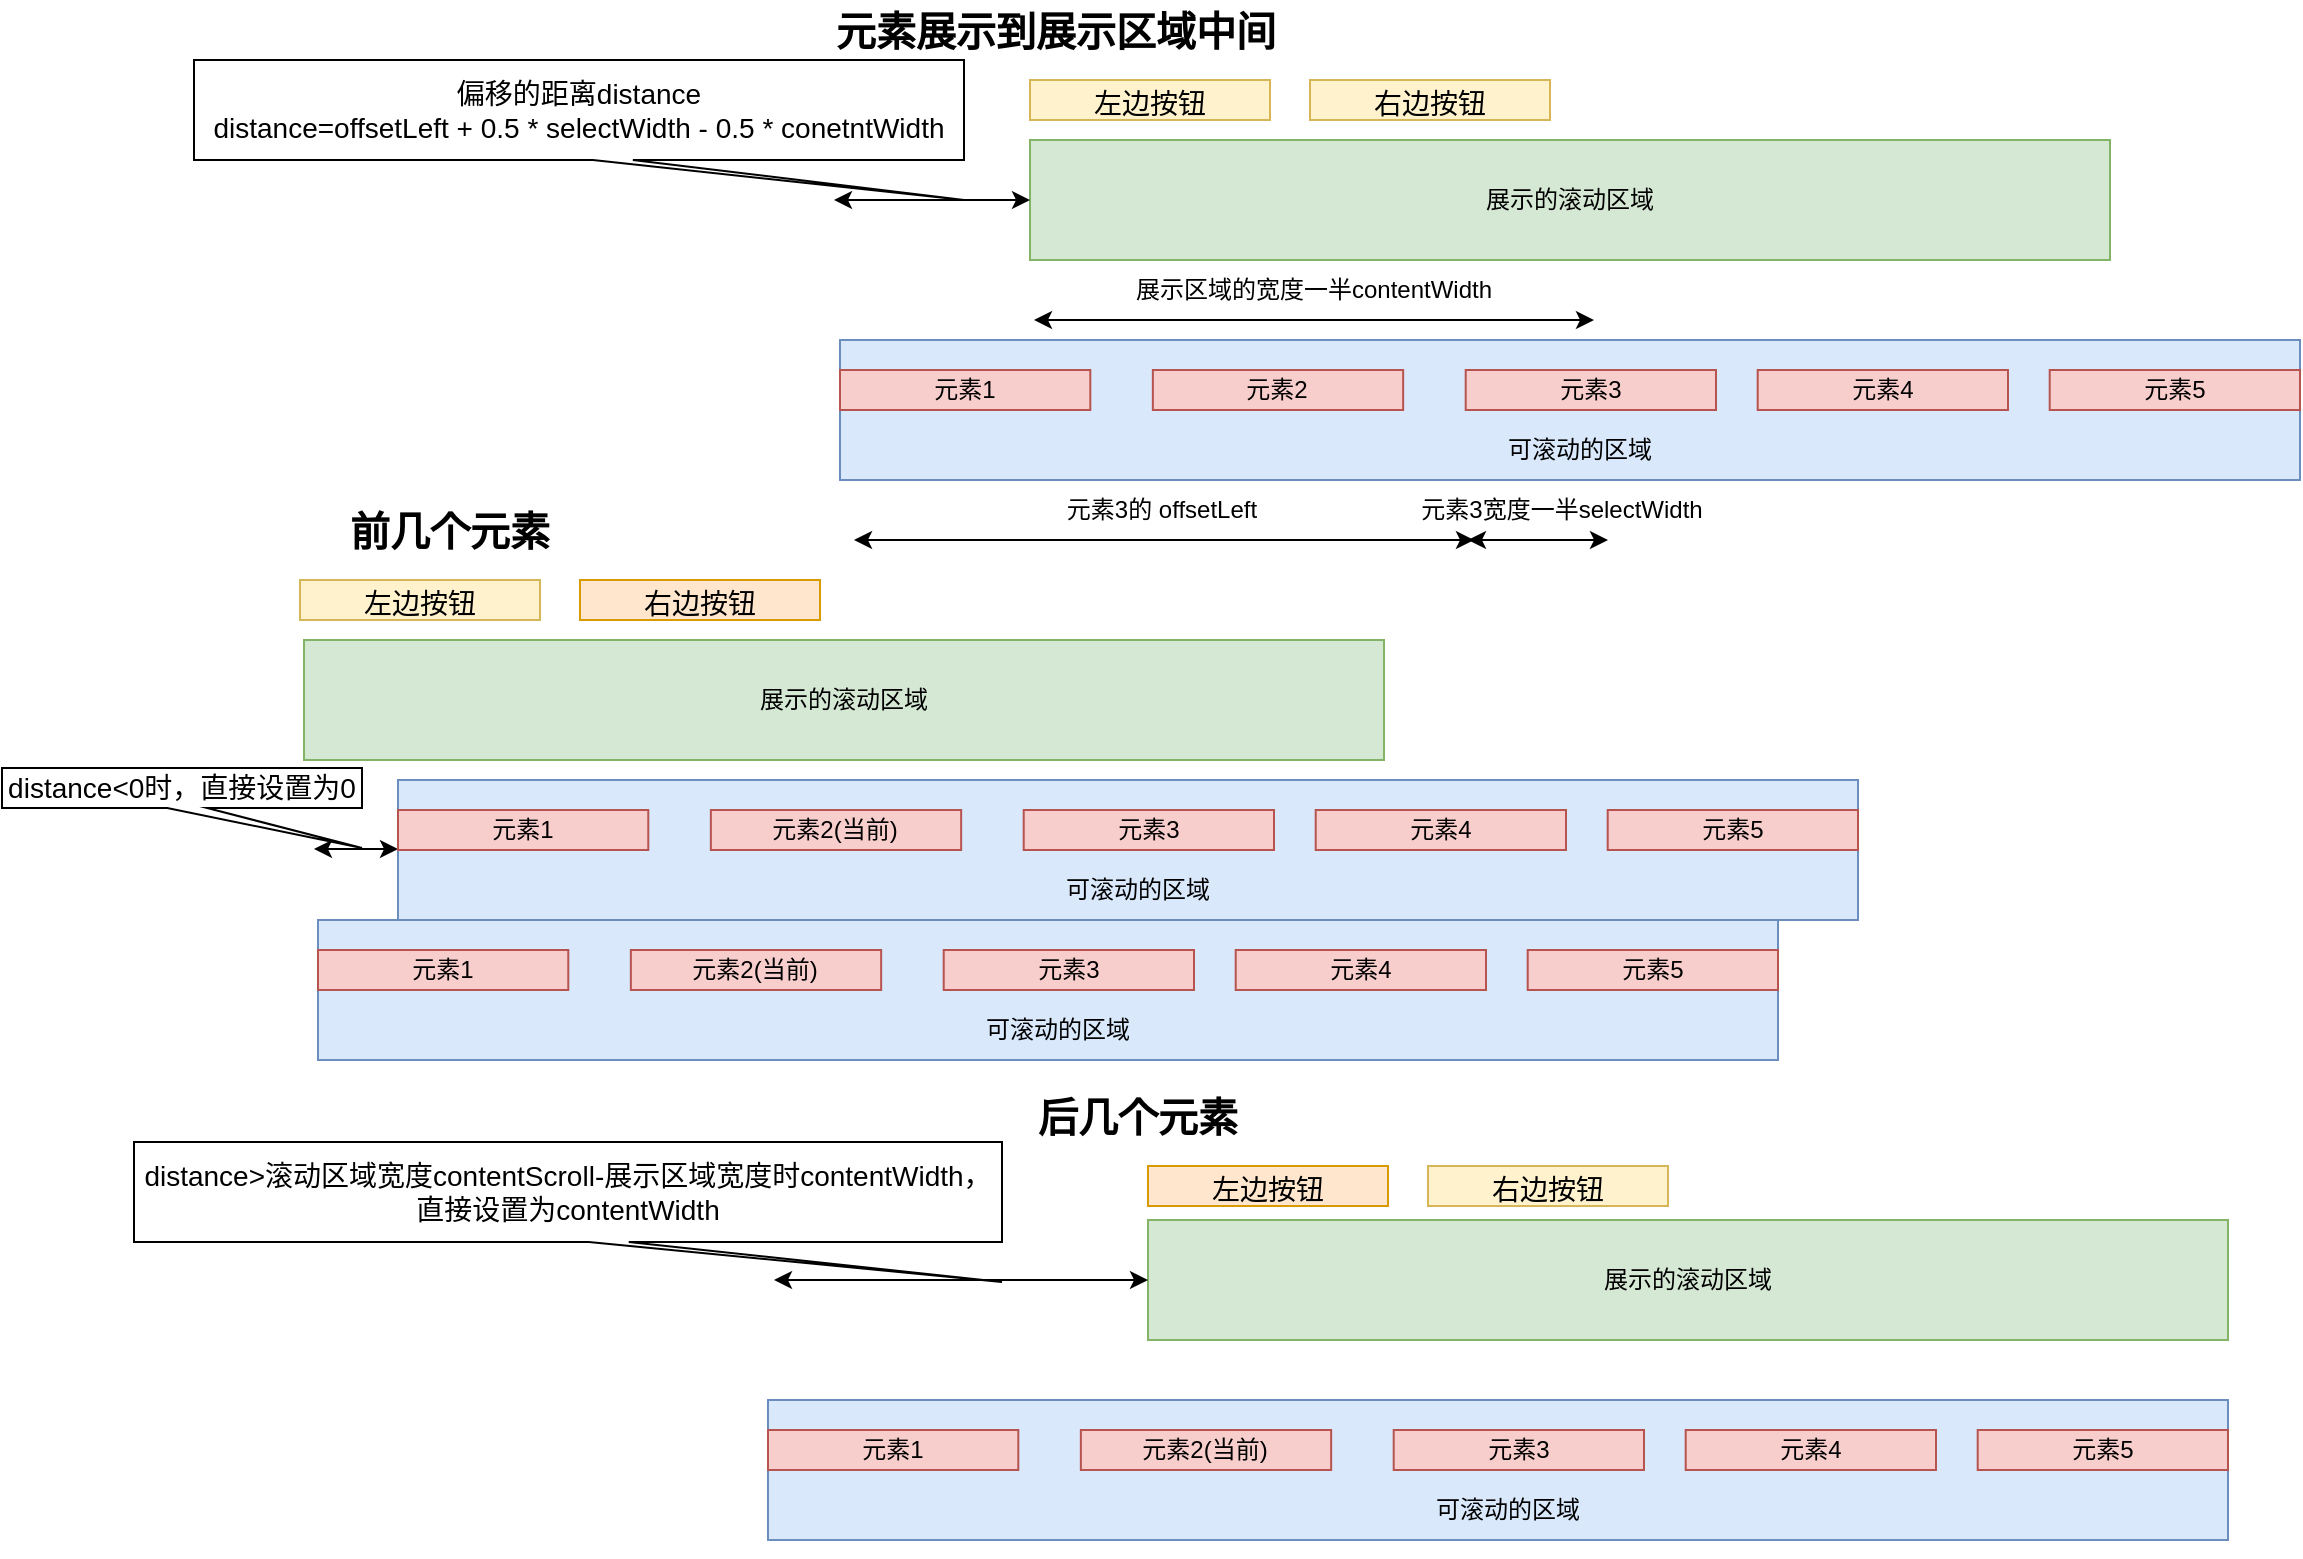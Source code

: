 <mxfile>
    <diagram id="d-kv8LHTBAZFxr-UvM7W" name="第 1 页">
        <mxGraphModel dx="1460" dy="840" grid="1" gridSize="10" guides="1" tooltips="1" connect="1" arrows="1" fold="1" page="1" pageScale="1" pageWidth="1169" pageHeight="827" math="0" shadow="0">
            <root>
                <mxCell id="0"/>
                <mxCell id="1" parent="0"/>
                <mxCell id="2" value="展示的滚动区域" style="rounded=0;whiteSpace=wrap;html=1;fillColor=#d5e8d4;strokeColor=#82b366;" parent="1" vertex="1">
                    <mxGeometry x="518" y="70" width="540" height="60" as="geometry"/>
                </mxCell>
                <mxCell id="3" value="" style="group" parent="1" vertex="1" connectable="0">
                    <mxGeometry x="423" y="170" width="730" height="70" as="geometry"/>
                </mxCell>
                <mxCell id="4" value="" style="rounded=0;whiteSpace=wrap;html=1;fillColor=#dae8fc;strokeColor=#6c8ebf;container=1;" parent="3" vertex="1">
                    <mxGeometry width="730" height="70" as="geometry"/>
                </mxCell>
                <mxCell id="5" value="元素1" style="rounded=0;whiteSpace=wrap;html=1;fillColor=#f8cecc;strokeColor=#b85450;" parent="3" vertex="1">
                    <mxGeometry y="15" width="125.143" height="20" as="geometry"/>
                </mxCell>
                <mxCell id="6" value="元素3" style="rounded=0;whiteSpace=wrap;html=1;fillColor=#f8cecc;strokeColor=#b85450;" parent="3" vertex="1">
                    <mxGeometry x="312.857" y="15" width="125.143" height="20" as="geometry"/>
                </mxCell>
                <mxCell id="7" value="元素2" style="rounded=0;whiteSpace=wrap;html=1;fillColor=#f8cecc;strokeColor=#b85450;" parent="3" vertex="1">
                    <mxGeometry x="156.429" y="15" width="125.143" height="20" as="geometry"/>
                </mxCell>
                <mxCell id="8" value="元素4" style="rounded=0;whiteSpace=wrap;html=1;fillColor=#f8cecc;strokeColor=#b85450;" parent="3" vertex="1">
                    <mxGeometry x="458.857" y="15" width="125.143" height="20" as="geometry"/>
                </mxCell>
                <mxCell id="9" value="元素5" style="rounded=0;whiteSpace=wrap;html=1;fillColor=#f8cecc;strokeColor=#b85450;" parent="3" vertex="1">
                    <mxGeometry x="604.857" y="15" width="125.143" height="20" as="geometry"/>
                </mxCell>
                <mxCell id="10" style="edgeStyle=none;html=1;fontSize=14;" parent="3" edge="1">
                    <mxGeometry relative="1" as="geometry">
                        <mxPoint x="388.125" y="70" as="sourcePoint"/>
                        <mxPoint x="388.125" y="70" as="targetPoint"/>
                    </mxGeometry>
                </mxCell>
                <mxCell id="11" value="可滚动的区域" style="text;html=1;strokeColor=none;fillColor=none;align=center;verticalAlign=middle;whiteSpace=wrap;rounded=0;" parent="3" vertex="1">
                    <mxGeometry x="323.286" y="40" width="93.857" height="30" as="geometry"/>
                </mxCell>
                <mxCell id="12" value="&lt;b&gt;&lt;font style=&quot;font-size: 20px;&quot;&gt;元素展示到展示区域中间&lt;/font&gt;&lt;/b&gt;" style="text;html=1;strokeColor=none;fillColor=none;align=center;verticalAlign=middle;whiteSpace=wrap;rounded=0;" parent="1" vertex="1">
                    <mxGeometry x="410" width="242" height="30" as="geometry"/>
                </mxCell>
                <mxCell id="13" value="&lt;p style=&quot;line-height: 130%;&quot;&gt;&lt;font style=&quot;font-size: 14px;&quot;&gt;左边按钮&lt;/font&gt;&lt;/p&gt;" style="rounded=0;whiteSpace=wrap;html=1;fontSize=20;fillColor=#fff2cc;strokeColor=#d6b656;" parent="1" vertex="1">
                    <mxGeometry x="518" y="40" width="120" height="20" as="geometry"/>
                </mxCell>
                <mxCell id="14" value="&lt;p style=&quot;line-height: 130%;&quot;&gt;&lt;font style=&quot;font-size: 14px;&quot;&gt;右边按钮&lt;/font&gt;&lt;/p&gt;" style="rounded=0;whiteSpace=wrap;html=1;fontSize=20;fillColor=#fff2cc;strokeColor=#d6b656;" parent="1" vertex="1">
                    <mxGeometry x="658" y="40" width="120" height="20" as="geometry"/>
                </mxCell>
                <mxCell id="15" value="展示的滚动区域" style="rounded=0;whiteSpace=wrap;html=1;fillColor=#d5e8d4;strokeColor=#82b366;" parent="1" vertex="1">
                    <mxGeometry x="155" y="320" width="540" height="60" as="geometry"/>
                </mxCell>
                <mxCell id="16" value="&lt;b&gt;&lt;font style=&quot;font-size: 20px;&quot;&gt;前几个元素&lt;/font&gt;&lt;/b&gt;" style="text;html=1;strokeColor=none;fillColor=none;align=center;verticalAlign=middle;whiteSpace=wrap;rounded=0;" parent="1" vertex="1">
                    <mxGeometry x="153" y="250" width="150" height="30" as="geometry"/>
                </mxCell>
                <mxCell id="17" value="&lt;p style=&quot;line-height: 130%;&quot;&gt;&lt;font style=&quot;font-size: 14px;&quot;&gt;左边按钮&lt;/font&gt;&lt;/p&gt;" style="rounded=0;whiteSpace=wrap;html=1;fontSize=20;fillColor=#fff2cc;strokeColor=#d6b656;" parent="1" vertex="1">
                    <mxGeometry x="153" y="290" width="120" height="20" as="geometry"/>
                </mxCell>
                <mxCell id="18" value="&lt;p style=&quot;line-height: 130%;&quot;&gt;&lt;font style=&quot;font-size: 14px;&quot;&gt;右边按钮&lt;/font&gt;&lt;/p&gt;" style="rounded=0;whiteSpace=wrap;html=1;fontSize=20;fillColor=#ffe6cc;strokeColor=#d79b00;" parent="1" vertex="1">
                    <mxGeometry x="293" y="290" width="120" height="20" as="geometry"/>
                </mxCell>
                <mxCell id="20" value="" style="endArrow=classic;startArrow=classic;html=1;fontSize=14;entryX=0;entryY=1;entryDx=0;entryDy=0;" parent="1" edge="1">
                    <mxGeometry width="50" height="50" relative="1" as="geometry">
                        <mxPoint x="160" y="424.5" as="sourcePoint"/>
                        <mxPoint x="202" y="424.5" as="targetPoint"/>
                        <Array as="points"/>
                    </mxGeometry>
                </mxCell>
                <mxCell id="23" value="展示的滚动区域" style="rounded=0;whiteSpace=wrap;html=1;fillColor=#d5e8d4;strokeColor=#82b366;" parent="1" vertex="1">
                    <mxGeometry x="577" y="610" width="540" height="60" as="geometry"/>
                </mxCell>
                <mxCell id="24" value="&lt;b&gt;&lt;font style=&quot;font-size: 20px;&quot;&gt;后几个元素&lt;/font&gt;&lt;/b&gt;" style="text;html=1;strokeColor=none;fillColor=none;align=center;verticalAlign=middle;whiteSpace=wrap;rounded=0;" parent="1" vertex="1">
                    <mxGeometry x="497" y="543" width="150" height="30" as="geometry"/>
                </mxCell>
                <mxCell id="25" value="&lt;p style=&quot;line-height: 130%;&quot;&gt;&lt;font style=&quot;font-size: 14px;&quot;&gt;左边按钮&lt;/font&gt;&lt;/p&gt;" style="rounded=0;whiteSpace=wrap;html=1;fontSize=20;fillColor=#ffe6cc;strokeColor=#d79b00;" parent="1" vertex="1">
                    <mxGeometry x="577" y="583" width="120" height="20" as="geometry"/>
                </mxCell>
                <mxCell id="26" value="&lt;p style=&quot;line-height: 130%;&quot;&gt;&lt;font style=&quot;font-size: 14px;&quot;&gt;右边按钮&lt;/font&gt;&lt;/p&gt;" style="rounded=0;whiteSpace=wrap;html=1;fontSize=20;fillColor=#fff2cc;strokeColor=#d6b656;" parent="1" vertex="1">
                    <mxGeometry x="717" y="583" width="120" height="20" as="geometry"/>
                </mxCell>
                <mxCell id="27" value="" style="endArrow=classic;startArrow=classic;html=1;fontSize=14;entryX=0;entryY=0.5;entryDx=0;entryDy=0;" parent="1" target="23" edge="1">
                    <mxGeometry width="50" height="50" relative="1" as="geometry">
                        <mxPoint x="390" y="640" as="sourcePoint"/>
                        <mxPoint x="517" y="613" as="targetPoint"/>
                    </mxGeometry>
                </mxCell>
                <mxCell id="29" value="distance&amp;gt;滚动区域宽度contentScroll-展示区域宽度时contentWidth，直接设置为contentWidth" style="shape=callout;whiteSpace=wrap;html=1;perimeter=calloutPerimeter;fontSize=14;direction=east;flipV=0;flipH=1;size=20;position=0.43;position2=0;base=20;" parent="1" vertex="1">
                    <mxGeometry x="70" y="571" width="434" height="70" as="geometry"/>
                </mxCell>
                <mxCell id="31" value="distance&amp;lt;0时，直接设置为0" style="shape=callout;whiteSpace=wrap;html=1;perimeter=calloutPerimeter;fontSize=14;direction=east;flipV=0;flipH=1;size=20;position=0.43;position2=0;base=20;" parent="1" vertex="1">
                    <mxGeometry x="4" y="384" width="180" height="40" as="geometry"/>
                </mxCell>
                <mxCell id="32" value="" style="group" parent="1" vertex="1" connectable="0">
                    <mxGeometry x="202" y="390" width="730" height="70" as="geometry"/>
                </mxCell>
                <mxCell id="33" value="" style="rounded=0;whiteSpace=wrap;html=1;fillColor=#dae8fc;strokeColor=#6c8ebf;container=1;" parent="32" vertex="1">
                    <mxGeometry width="730" height="70" as="geometry"/>
                </mxCell>
                <mxCell id="34" value="元素1" style="rounded=0;whiteSpace=wrap;html=1;fillColor=#f8cecc;strokeColor=#b85450;" parent="32" vertex="1">
                    <mxGeometry y="15" width="125.143" height="20" as="geometry"/>
                </mxCell>
                <mxCell id="35" value="元素3" style="rounded=0;whiteSpace=wrap;html=1;fillColor=#f8cecc;strokeColor=#b85450;" parent="32" vertex="1">
                    <mxGeometry x="312.857" y="15" width="125.143" height="20" as="geometry"/>
                </mxCell>
                <mxCell id="36" value="元素2(当前)" style="rounded=0;whiteSpace=wrap;html=1;fillColor=#f8cecc;strokeColor=#b85450;" parent="32" vertex="1">
                    <mxGeometry x="156.429" y="15" width="125.143" height="20" as="geometry"/>
                </mxCell>
                <mxCell id="37" value="元素4" style="rounded=0;whiteSpace=wrap;html=1;fillColor=#f8cecc;strokeColor=#b85450;" parent="32" vertex="1">
                    <mxGeometry x="458.857" y="15" width="125.143" height="20" as="geometry"/>
                </mxCell>
                <mxCell id="38" value="元素5" style="rounded=0;whiteSpace=wrap;html=1;fillColor=#f8cecc;strokeColor=#b85450;" parent="32" vertex="1">
                    <mxGeometry x="604.857" y="15" width="125.143" height="20" as="geometry"/>
                </mxCell>
                <mxCell id="39" style="edgeStyle=none;html=1;fontSize=14;" parent="32" source="40" target="33" edge="1">
                    <mxGeometry relative="1" as="geometry"/>
                </mxCell>
                <mxCell id="40" value="可滚动的区域" style="text;html=1;strokeColor=none;fillColor=none;align=center;verticalAlign=middle;whiteSpace=wrap;rounded=0;" parent="32" vertex="1">
                    <mxGeometry x="323.286" y="40" width="93.857" height="30" as="geometry"/>
                </mxCell>
                <mxCell id="70" value="" style="group" parent="32" vertex="1" connectable="0">
                    <mxGeometry x="-40" y="70" width="730" height="70" as="geometry"/>
                </mxCell>
                <mxCell id="71" value="" style="rounded=0;whiteSpace=wrap;html=1;fillColor=#dae8fc;strokeColor=#6c8ebf;container=1;" parent="70" vertex="1">
                    <mxGeometry width="730" height="70" as="geometry"/>
                </mxCell>
                <mxCell id="72" value="元素1" style="rounded=0;whiteSpace=wrap;html=1;fillColor=#f8cecc;strokeColor=#b85450;" parent="70" vertex="1">
                    <mxGeometry y="15" width="125.143" height="20" as="geometry"/>
                </mxCell>
                <mxCell id="73" value="元素3" style="rounded=0;whiteSpace=wrap;html=1;fillColor=#f8cecc;strokeColor=#b85450;" parent="70" vertex="1">
                    <mxGeometry x="312.857" y="15" width="125.143" height="20" as="geometry"/>
                </mxCell>
                <mxCell id="74" value="元素2(当前)" style="rounded=0;whiteSpace=wrap;html=1;fillColor=#f8cecc;strokeColor=#b85450;" parent="70" vertex="1">
                    <mxGeometry x="156.429" y="15" width="125.143" height="20" as="geometry"/>
                </mxCell>
                <mxCell id="75" value="元素4" style="rounded=0;whiteSpace=wrap;html=1;fillColor=#f8cecc;strokeColor=#b85450;" parent="70" vertex="1">
                    <mxGeometry x="458.857" y="15" width="125.143" height="20" as="geometry"/>
                </mxCell>
                <mxCell id="76" value="元素5" style="rounded=0;whiteSpace=wrap;html=1;fillColor=#f8cecc;strokeColor=#b85450;" parent="70" vertex="1">
                    <mxGeometry x="604.857" y="15" width="125.143" height="20" as="geometry"/>
                </mxCell>
                <mxCell id="77" style="edgeStyle=none;html=1;fontSize=14;" parent="70" source="78" target="71" edge="1">
                    <mxGeometry relative="1" as="geometry"/>
                </mxCell>
                <mxCell id="78" value="可滚动的区域" style="text;html=1;strokeColor=none;fillColor=none;align=center;verticalAlign=middle;whiteSpace=wrap;rounded=0;" parent="70" vertex="1">
                    <mxGeometry x="323.286" y="40" width="93.857" height="30" as="geometry"/>
                </mxCell>
                <mxCell id="50" value="" style="endArrow=classic;startArrow=classic;html=1;entryX=0;entryY=0.5;entryDx=0;entryDy=0;" parent="1" target="2" edge="1">
                    <mxGeometry width="50" height="50" relative="1" as="geometry">
                        <mxPoint x="420" y="100" as="sourcePoint"/>
                        <mxPoint x="480" y="70" as="targetPoint"/>
                    </mxGeometry>
                </mxCell>
                <mxCell id="51" value="偏移的距离distance&lt;br&gt;distance=offsetLeft + 0.5 * selectWidth - 0.5 * conetntWidth" style="shape=callout;whiteSpace=wrap;html=1;perimeter=calloutPerimeter;fontSize=14;direction=east;flipV=0;flipH=1;size=20;position=0.43;position2=0;base=20;" parent="1" vertex="1">
                    <mxGeometry x="100" y="30" width="385" height="70" as="geometry"/>
                </mxCell>
                <mxCell id="53" value="" style="endArrow=classic;startArrow=classic;html=1;" parent="1" edge="1">
                    <mxGeometry width="50" height="50" relative="1" as="geometry">
                        <mxPoint x="430" y="270" as="sourcePoint"/>
                        <mxPoint x="740" y="270" as="targetPoint"/>
                    </mxGeometry>
                </mxCell>
                <mxCell id="54" value="" style="endArrow=classic;startArrow=classic;html=1;" parent="1" edge="1">
                    <mxGeometry width="50" height="50" relative="1" as="geometry">
                        <mxPoint x="737" y="270" as="sourcePoint"/>
                        <mxPoint x="807" y="270" as="targetPoint"/>
                    </mxGeometry>
                </mxCell>
                <mxCell id="55" value="元素3的 offsetLeft" style="text;html=1;strokeColor=none;fillColor=none;align=center;verticalAlign=middle;whiteSpace=wrap;rounded=0;" parent="1" vertex="1">
                    <mxGeometry x="504" y="240" width="160" height="30" as="geometry"/>
                </mxCell>
                <mxCell id="57" value="元素3宽度一半selectWidth" style="text;html=1;strokeColor=none;fillColor=none;align=center;verticalAlign=middle;whiteSpace=wrap;rounded=0;" parent="1" vertex="1">
                    <mxGeometry x="694" y="240" width="180" height="30" as="geometry"/>
                </mxCell>
                <mxCell id="58" value="" style="endArrow=classic;startArrow=classic;html=1;" parent="1" edge="1">
                    <mxGeometry width="50" height="50" relative="1" as="geometry">
                        <mxPoint x="520" y="160" as="sourcePoint"/>
                        <mxPoint x="800" y="160" as="targetPoint"/>
                    </mxGeometry>
                </mxCell>
                <mxCell id="59" value="展示区域的宽度一半contentWidth" style="text;html=1;strokeColor=none;fillColor=none;align=center;verticalAlign=middle;whiteSpace=wrap;rounded=0;" parent="1" vertex="1">
                    <mxGeometry x="560" y="130" width="200" height="30" as="geometry"/>
                </mxCell>
                <mxCell id="61" value="" style="group" parent="1" vertex="1" connectable="0">
                    <mxGeometry x="387" y="700" width="730" height="70" as="geometry"/>
                </mxCell>
                <mxCell id="62" value="" style="rounded=0;whiteSpace=wrap;html=1;fillColor=#dae8fc;strokeColor=#6c8ebf;container=1;" parent="61" vertex="1">
                    <mxGeometry width="730" height="70" as="geometry"/>
                </mxCell>
                <mxCell id="63" value="元素1" style="rounded=0;whiteSpace=wrap;html=1;fillColor=#f8cecc;strokeColor=#b85450;" parent="61" vertex="1">
                    <mxGeometry y="15" width="125.143" height="20" as="geometry"/>
                </mxCell>
                <mxCell id="64" value="元素3" style="rounded=0;whiteSpace=wrap;html=1;fillColor=#f8cecc;strokeColor=#b85450;" parent="61" vertex="1">
                    <mxGeometry x="312.857" y="15" width="125.143" height="20" as="geometry"/>
                </mxCell>
                <mxCell id="65" value="元素2(当前)" style="rounded=0;whiteSpace=wrap;html=1;fillColor=#f8cecc;strokeColor=#b85450;" parent="61" vertex="1">
                    <mxGeometry x="156.429" y="15" width="125.143" height="20" as="geometry"/>
                </mxCell>
                <mxCell id="66" value="元素4" style="rounded=0;whiteSpace=wrap;html=1;fillColor=#f8cecc;strokeColor=#b85450;" parent="61" vertex="1">
                    <mxGeometry x="458.857" y="15" width="125.143" height="20" as="geometry"/>
                </mxCell>
                <mxCell id="67" value="元素5" style="rounded=0;whiteSpace=wrap;html=1;fillColor=#f8cecc;strokeColor=#b85450;" parent="61" vertex="1">
                    <mxGeometry x="604.857" y="15" width="125.143" height="20" as="geometry"/>
                </mxCell>
                <mxCell id="68" style="edgeStyle=none;html=1;fontSize=14;" parent="61" source="69" target="62" edge="1">
                    <mxGeometry relative="1" as="geometry"/>
                </mxCell>
                <mxCell id="69" value="可滚动的区域" style="text;html=1;strokeColor=none;fillColor=none;align=center;verticalAlign=middle;whiteSpace=wrap;rounded=0;" parent="61" vertex="1">
                    <mxGeometry x="323.286" y="40" width="93.857" height="30" as="geometry"/>
                </mxCell>
            </root>
        </mxGraphModel>
    </diagram>
</mxfile>